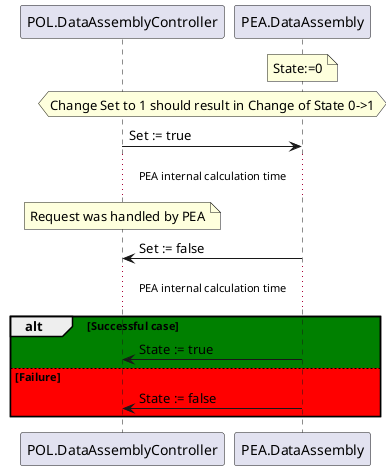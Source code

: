 /*
 * MIT License
 *
 * Copyright (c) 2021 P2O-Lab <p2o-lab@mailbox.tu-dresden.de>,
 * Chair for Process Control Systems, Technische Universität Dresden
 *
 * Permission is hereby granted, free of charge, to any person obtaining a copy
 * of this software and associated documentation files (the "Software"), to deal
 * in the Software without restriction, including without limitation the rights
 * to use, copy, modify, merge, publish, distribute, sublicense, and/or sell
 * copies of the Software, and to permit persons to whom the Software is
 * furnished to do so, subject to the following conditions:
 *
 * The above copyright notice and this permission notice shall be included in all
 * copies or substantial portions of the Software.
 *
 * THE SOFTWARE IS PROVIDED "AS IS", WITHOUT WARRANTY OF ANY KIND, EXPRESS OR
 * IMPLIED, INCLUDING BUT NOT LIMITED TO THE WARRANTIES OF MERCHANTABILITY,
 * FITNESS FOR A PARTICULAR PURPOSE AND NONINFRINGEMENT. IN NO EVENT SHALL THE
 * AUTHORS OR COPYRIGHT HOLDERS BE LIABLE FOR ANY CLAIM, DAMAGES OR OTHER
 * LIABILITY, WHETHER IN AN ACTION OF CONTRACT, TORT OR OTHERWISE, ARISING FROM,
 * OUT OF OR IN CONNECTION WITH THE SOFTWARE OR THE USE OR OTHER DEALINGS IN THE
 * SOFTWARE.
 */
 
@startuml

skinparam monochrome false

participant POL.DataAssemblyController
participant PEA.DataAssembly

    note over PEA.DataAssembly: State:=0
    hnote across: Change Set to 1 should result in Change of State 0->1
    POL.DataAssemblyController -> PEA.DataAssembly: Set := true
    ... PEA internal calculation time ...
    note over POL.DataAssemblyController : Request was handled by PEA
    PEA.DataAssembly -> POL.DataAssemblyController: Set := false
    ... PEA internal calculation time ...
alt #Green Successful case
    PEA.DataAssembly -> POL.DataAssemblyController: State := true
else #Red Failure
    PEA.DataAssembly -> POL.DataAssemblyController: State := false
end

@enduml
